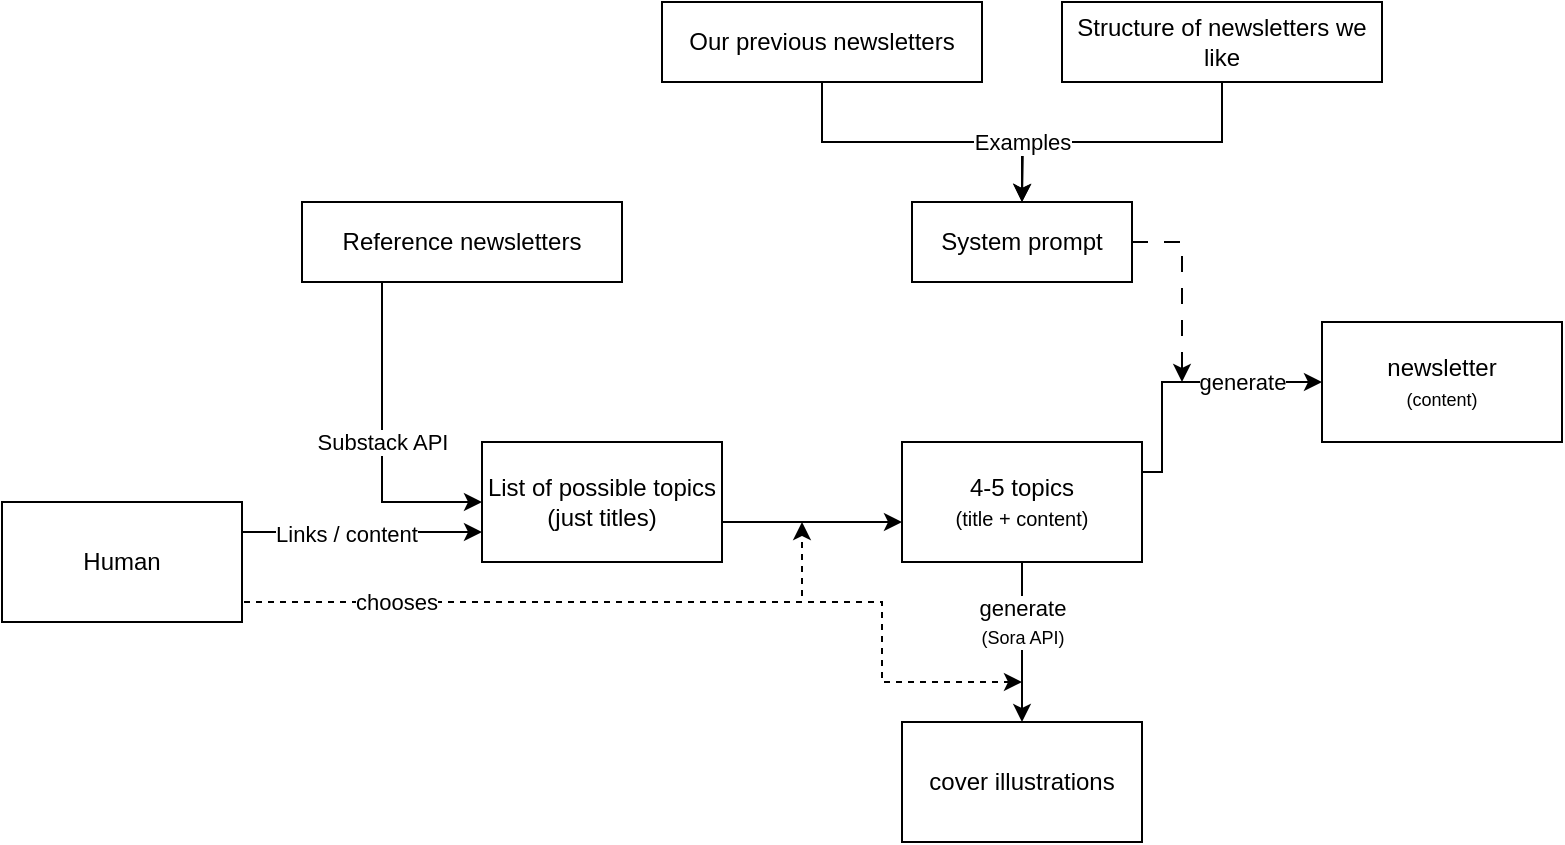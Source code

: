 <mxfile version="27.1.4">
  <diagram name="Page-1" id="Ba21_aPN4TUSwIyfDCxY">
    <mxGraphModel dx="1357" dy="873" grid="1" gridSize="10" guides="1" tooltips="1" connect="1" arrows="1" fold="1" page="1" pageScale="1" pageWidth="850" pageHeight="1100" math="0" shadow="0">
      <root>
        <mxCell id="0" />
        <mxCell id="1" parent="0" />
        <mxCell id="SS9LuXHlOP4e2Qtyn5u8-11" style="edgeStyle=orthogonalEdgeStyle;rounded=0;orthogonalLoop=1;jettySize=auto;html=1;exitX=1;exitY=0.75;exitDx=0;exitDy=0;dashed=1;" edge="1" parent="1" source="FOetEBb1pY8jTggAEUdp-3">
          <mxGeometry relative="1" as="geometry">
            <mxPoint x="540" y="380" as="targetPoint" />
            <Array as="points">
              <mxPoint x="150" y="340" />
              <mxPoint x="470" y="340" />
              <mxPoint x="470" y="380" />
            </Array>
          </mxGeometry>
        </mxCell>
        <mxCell id="FOetEBb1pY8jTggAEUdp-41" style="edgeStyle=orthogonalEdgeStyle;rounded=0;orthogonalLoop=1;jettySize=auto;html=1;exitX=0.5;exitY=1;exitDx=0;exitDy=0;entryX=0.5;entryY=0;entryDx=0;entryDy=0;" parent="1" source="FOetEBb1pY8jTggAEUdp-1" target="FOetEBb1pY8jTggAEUdp-40" edge="1">
          <mxGeometry relative="1" as="geometry" />
        </mxCell>
        <mxCell id="FOetEBb1pY8jTggAEUdp-1" value="Our previous newsletters" style="rounded=0;whiteSpace=wrap;html=1;" parent="1" vertex="1">
          <mxGeometry x="360" y="40" width="160" height="40" as="geometry" />
        </mxCell>
        <mxCell id="FOetEBb1pY8jTggAEUdp-14" style="edgeStyle=orthogonalEdgeStyle;rounded=0;orthogonalLoop=1;jettySize=auto;html=1;exitX=1;exitY=0.25;exitDx=0;exitDy=0;entryX=0;entryY=0.75;entryDx=0;entryDy=0;" parent="1" source="FOetEBb1pY8jTggAEUdp-3" target="FOetEBb1pY8jTggAEUdp-8" edge="1">
          <mxGeometry relative="1" as="geometry" />
        </mxCell>
        <mxCell id="FOetEBb1pY8jTggAEUdp-16" value="Links / content" style="edgeLabel;html=1;align=center;verticalAlign=middle;resizable=0;points=[];" parent="FOetEBb1pY8jTggAEUdp-14" vertex="1" connectable="0">
          <mxGeometry x="-0.143" y="-1" relative="1" as="geometry">
            <mxPoint as="offset" />
          </mxGeometry>
        </mxCell>
        <mxCell id="FOetEBb1pY8jTggAEUdp-27" value="chooses" style="edgeStyle=orthogonalEdgeStyle;rounded=0;orthogonalLoop=1;jettySize=auto;html=1;exitX=1;exitY=0.75;exitDx=0;exitDy=0;dashed=1;" parent="1" source="FOetEBb1pY8jTggAEUdp-3" edge="1">
          <mxGeometry x="-0.5" relative="1" as="geometry">
            <Array as="points">
              <mxPoint x="150" y="340" />
              <mxPoint x="430" y="340" />
            </Array>
            <mxPoint x="430" y="300" as="targetPoint" />
            <mxPoint as="offset" />
          </mxGeometry>
        </mxCell>
        <mxCell id="FOetEBb1pY8jTggAEUdp-3" value="Human" style="rounded=0;whiteSpace=wrap;html=1;" parent="1" vertex="1">
          <mxGeometry x="30" y="290" width="120" height="60" as="geometry" />
        </mxCell>
        <mxCell id="FOetEBb1pY8jTggAEUdp-15" value="Substack API" style="edgeStyle=orthogonalEdgeStyle;rounded=0;orthogonalLoop=1;jettySize=auto;html=1;exitX=0.25;exitY=1;exitDx=0;exitDy=0;entryX=0;entryY=0.5;entryDx=0;entryDy=0;" parent="1" source="FOetEBb1pY8jTggAEUdp-5" target="FOetEBb1pY8jTggAEUdp-8" edge="1">
          <mxGeometry relative="1" as="geometry" />
        </mxCell>
        <mxCell id="FOetEBb1pY8jTggAEUdp-5" value="Reference newsletters" style="rounded=0;whiteSpace=wrap;html=1;" parent="1" vertex="1">
          <mxGeometry x="180" y="140" width="160" height="40" as="geometry" />
        </mxCell>
        <mxCell id="FOetEBb1pY8jTggAEUdp-24" style="edgeStyle=orthogonalEdgeStyle;rounded=0;orthogonalLoop=1;jettySize=auto;html=1;exitX=1;exitY=0.75;exitDx=0;exitDy=0;entryX=0;entryY=0.75;entryDx=0;entryDy=0;jumpStyle=none;curved=1;" parent="1" edge="1">
          <mxGeometry relative="1" as="geometry">
            <mxPoint x="390.0" y="300" as="sourcePoint" />
            <mxPoint x="480.0" y="300" as="targetPoint" />
          </mxGeometry>
        </mxCell>
        <mxCell id="FOetEBb1pY8jTggAEUdp-8" value="List of possible topics (just titles)" style="rounded=0;whiteSpace=wrap;html=1;" parent="1" vertex="1">
          <mxGeometry x="270" y="260" width="120" height="60" as="geometry" />
        </mxCell>
        <mxCell id="SS9LuXHlOP4e2Qtyn5u8-3" style="edgeStyle=orthogonalEdgeStyle;rounded=0;orthogonalLoop=1;jettySize=auto;html=1;exitX=1;exitY=0.25;exitDx=0;exitDy=0;entryX=0;entryY=0.5;entryDx=0;entryDy=0;" edge="1" parent="1" source="FOetEBb1pY8jTggAEUdp-21" target="SS9LuXHlOP4e2Qtyn5u8-1">
          <mxGeometry relative="1" as="geometry">
            <Array as="points">
              <mxPoint x="610" y="275" />
              <mxPoint x="610" y="230" />
            </Array>
          </mxGeometry>
        </mxCell>
        <mxCell id="SS9LuXHlOP4e2Qtyn5u8-8" style="edgeStyle=orthogonalEdgeStyle;rounded=0;orthogonalLoop=1;jettySize=auto;html=1;exitX=0.5;exitY=1;exitDx=0;exitDy=0;entryX=0.5;entryY=0;entryDx=0;entryDy=0;" edge="1" parent="1" source="FOetEBb1pY8jTggAEUdp-21" target="SS9LuXHlOP4e2Qtyn5u8-7">
          <mxGeometry relative="1" as="geometry" />
        </mxCell>
        <mxCell id="SS9LuXHlOP4e2Qtyn5u8-9" value="generate&lt;br&gt;&lt;font style=&quot;font-size: 9px;&quot;&gt;(Sora API)&lt;/font&gt;" style="edgeLabel;html=1;align=center;verticalAlign=middle;resizable=0;points=[];" vertex="1" connectable="0" parent="SS9LuXHlOP4e2Qtyn5u8-8">
          <mxGeometry x="-0.248" relative="1" as="geometry">
            <mxPoint as="offset" />
          </mxGeometry>
        </mxCell>
        <mxCell id="FOetEBb1pY8jTggAEUdp-21" value="4-5 topics&lt;br&gt;&lt;font style=&quot;font-size: 10px;&quot;&gt;(title + content)&lt;/font&gt;" style="rounded=0;whiteSpace=wrap;html=1;" parent="1" vertex="1">
          <mxGeometry x="480" y="260" width="120" height="60" as="geometry" />
        </mxCell>
        <mxCell id="FOetEBb1pY8jTggAEUdp-42" style="edgeStyle=orthogonalEdgeStyle;rounded=0;orthogonalLoop=1;jettySize=auto;html=1;exitX=0.5;exitY=1;exitDx=0;exitDy=0;" parent="1" source="FOetEBb1pY8jTggAEUdp-39" edge="1">
          <mxGeometry relative="1" as="geometry">
            <mxPoint x="540" y="140" as="targetPoint" />
          </mxGeometry>
        </mxCell>
        <mxCell id="FOetEBb1pY8jTggAEUdp-43" value="Examples" style="edgeLabel;html=1;align=center;verticalAlign=middle;resizable=0;points=[];" parent="FOetEBb1pY8jTggAEUdp-42" vertex="1" connectable="0">
          <mxGeometry x="0.624" y="-1" relative="1" as="geometry">
            <mxPoint as="offset" />
          </mxGeometry>
        </mxCell>
        <mxCell id="FOetEBb1pY8jTggAEUdp-39" value="Structure of newsletters we like" style="rounded=0;whiteSpace=wrap;html=1;" parent="1" vertex="1">
          <mxGeometry x="560" y="40" width="160" height="40" as="geometry" />
        </mxCell>
        <mxCell id="SS9LuXHlOP4e2Qtyn5u8-2" style="edgeStyle=orthogonalEdgeStyle;rounded=0;orthogonalLoop=1;jettySize=auto;html=1;exitX=1;exitY=0.5;exitDx=0;exitDy=0;dashed=1;dashPattern=8 8;" edge="1" parent="1" source="FOetEBb1pY8jTggAEUdp-40">
          <mxGeometry relative="1" as="geometry">
            <mxPoint x="620" y="230" as="targetPoint" />
            <Array as="points">
              <mxPoint x="620" y="160" />
            </Array>
          </mxGeometry>
        </mxCell>
        <mxCell id="SS9LuXHlOP4e2Qtyn5u8-4" value="generate" style="edgeLabel;html=1;align=center;verticalAlign=middle;resizable=0;points=[];" vertex="1" connectable="0" parent="SS9LuXHlOP4e2Qtyn5u8-2">
          <mxGeometry x="0.515" y="-4" relative="1" as="geometry">
            <mxPoint x="34" y="23" as="offset" />
          </mxGeometry>
        </mxCell>
        <mxCell id="FOetEBb1pY8jTggAEUdp-40" value="System prompt" style="rounded=0;whiteSpace=wrap;html=1;" parent="1" vertex="1">
          <mxGeometry x="485" y="140" width="110" height="40" as="geometry" />
        </mxCell>
        <mxCell id="SS9LuXHlOP4e2Qtyn5u8-1" value="newsletter&lt;br&gt;&lt;font style=&quot;font-size: 9px;&quot;&gt;(content)&lt;/font&gt;" style="rounded=0;whiteSpace=wrap;html=1;" vertex="1" parent="1">
          <mxGeometry x="690" y="200" width="120" height="60" as="geometry" />
        </mxCell>
        <mxCell id="SS9LuXHlOP4e2Qtyn5u8-7" value="cover illustrations" style="rounded=0;whiteSpace=wrap;html=1;" vertex="1" parent="1">
          <mxGeometry x="480" y="400" width="120" height="60" as="geometry" />
        </mxCell>
      </root>
    </mxGraphModel>
  </diagram>
</mxfile>
